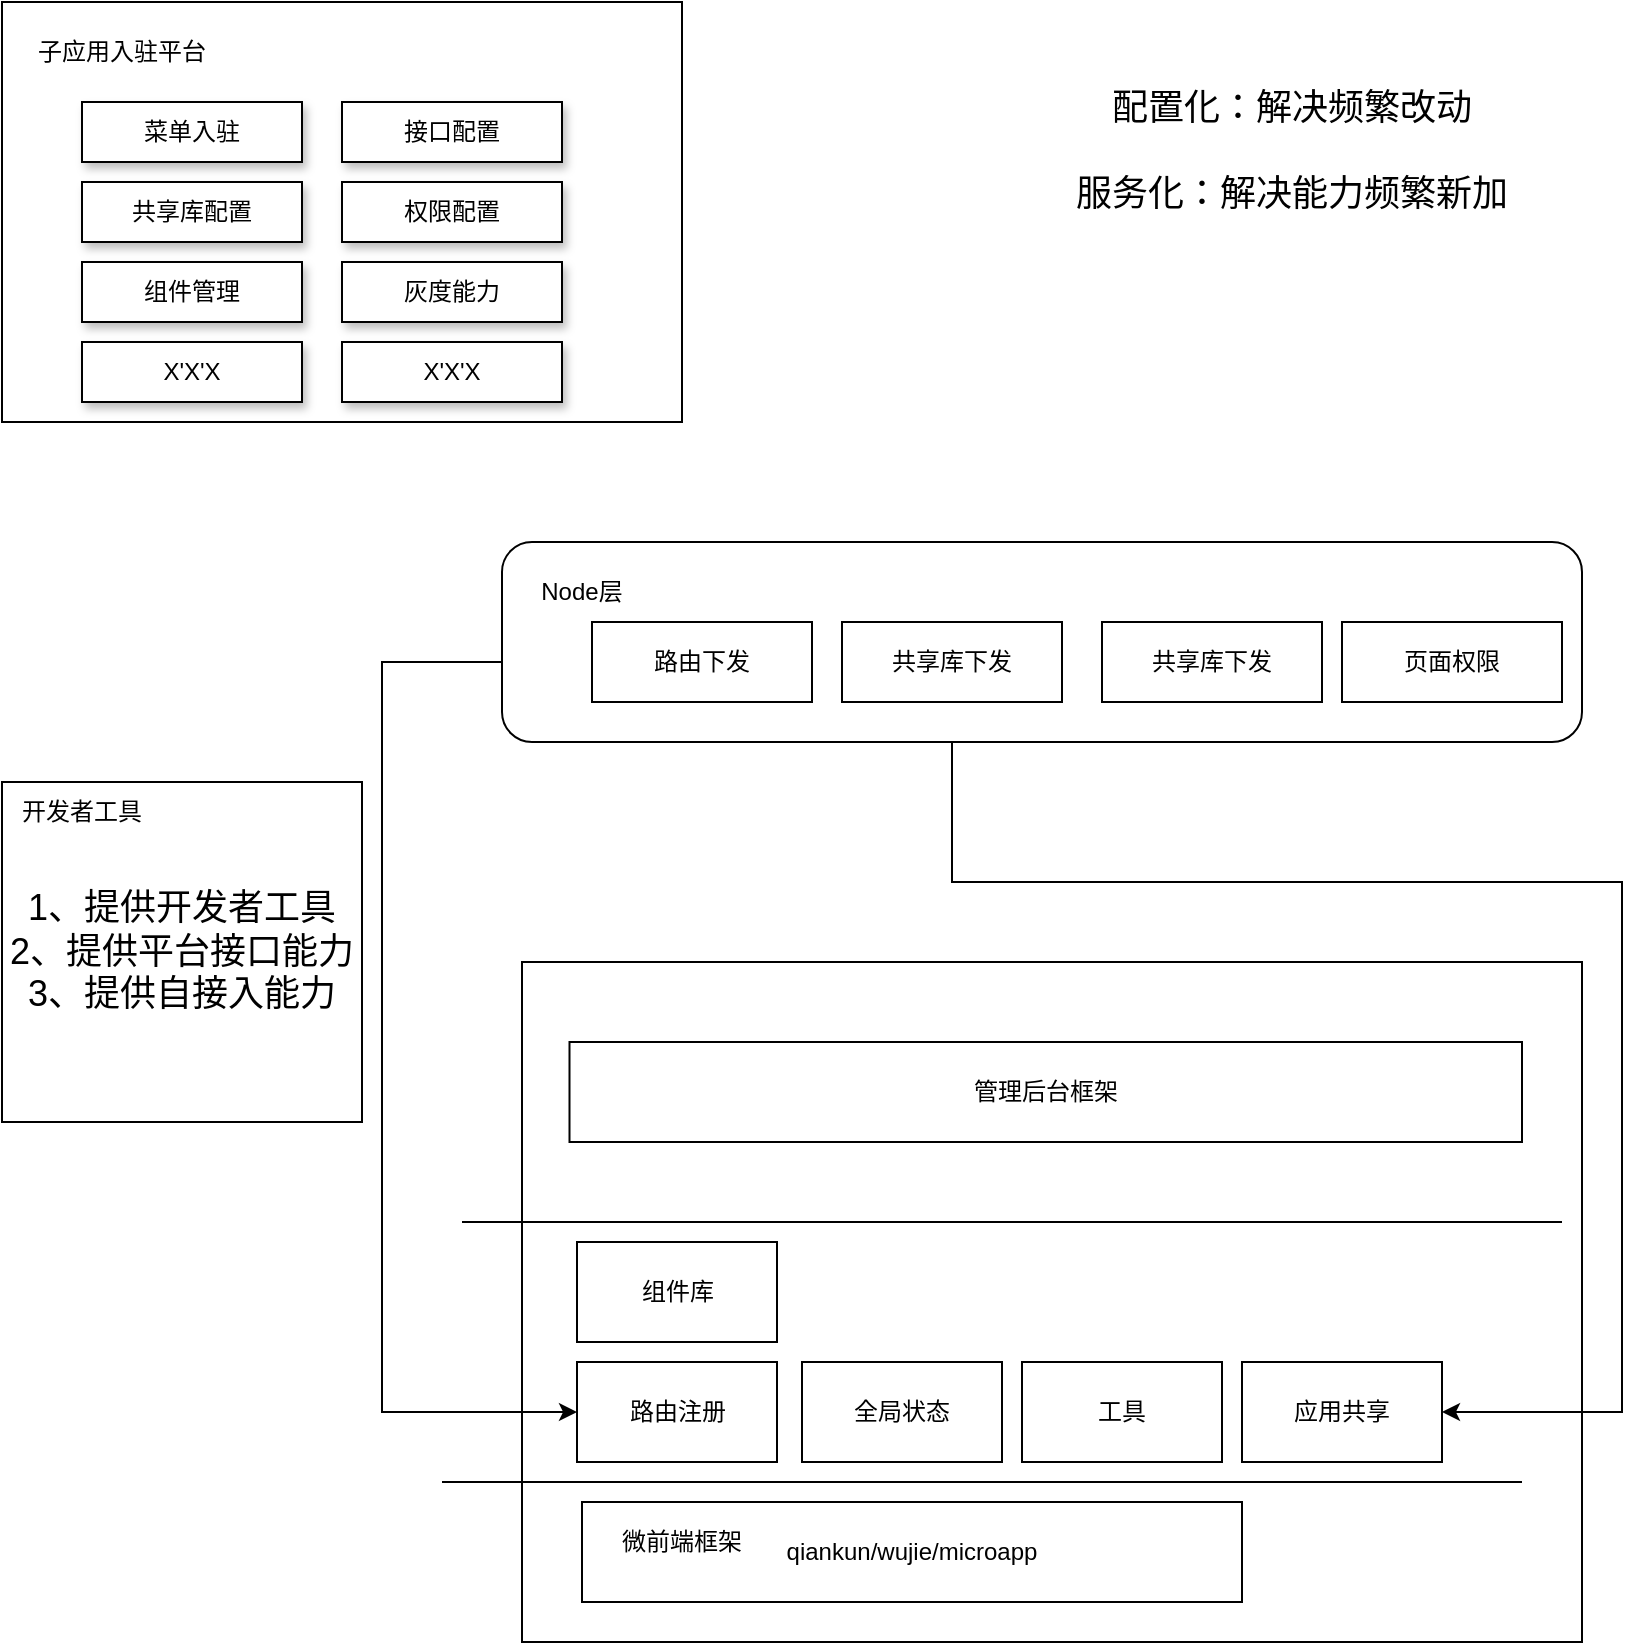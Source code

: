 <mxfile version="21.4.0" type="github">
  <diagram name="Page-1" id="jLxPyJIIa44E0ZXviJuH">
    <mxGraphModel dx="1085" dy="860" grid="1" gridSize="10" guides="1" tooltips="1" connect="1" arrows="1" fold="1" page="1" pageScale="1" pageWidth="850" pageHeight="1100" math="0" shadow="0">
      <root>
        <mxCell id="0" />
        <mxCell id="1" parent="0" />
        <mxCell id="EtNJBe7JSYYiw2uMPdvy-1" value="" style="rounded=0;whiteSpace=wrap;html=1;" vertex="1" parent="1">
          <mxGeometry x="280" y="500" width="530" height="340" as="geometry" />
        </mxCell>
        <mxCell id="EtNJBe7JSYYiw2uMPdvy-2" value="管理后台框架" style="rounded=0;whiteSpace=wrap;html=1;" vertex="1" parent="1">
          <mxGeometry x="303.75" y="540" width="476.25" height="50" as="geometry" />
        </mxCell>
        <mxCell id="EtNJBe7JSYYiw2uMPdvy-3" value="qiankun/wujie/microapp" style="rounded=0;whiteSpace=wrap;html=1;" vertex="1" parent="1">
          <mxGeometry x="310" y="770" width="330" height="50" as="geometry" />
        </mxCell>
        <mxCell id="EtNJBe7JSYYiw2uMPdvy-4" value="" style="endArrow=none;html=1;rounded=0;" edge="1" parent="1">
          <mxGeometry width="50" height="50" relative="1" as="geometry">
            <mxPoint x="240" y="760" as="sourcePoint" />
            <mxPoint x="780" y="760" as="targetPoint" />
          </mxGeometry>
        </mxCell>
        <mxCell id="EtNJBe7JSYYiw2uMPdvy-6" value="微前端框架" style="text;html=1;strokeColor=none;fillColor=none;align=center;verticalAlign=middle;whiteSpace=wrap;rounded=0;" vertex="1" parent="1">
          <mxGeometry x="320" y="780" width="80" height="20" as="geometry" />
        </mxCell>
        <mxCell id="EtNJBe7JSYYiw2uMPdvy-9" value="" style="endArrow=none;html=1;rounded=0;" edge="1" parent="1">
          <mxGeometry width="50" height="50" relative="1" as="geometry">
            <mxPoint x="250" y="630" as="sourcePoint" />
            <mxPoint x="800" y="630" as="targetPoint" />
          </mxGeometry>
        </mxCell>
        <mxCell id="EtNJBe7JSYYiw2uMPdvy-11" value="路由注册" style="rounded=0;whiteSpace=wrap;html=1;" vertex="1" parent="1">
          <mxGeometry x="307.5" y="700" width="100" height="50" as="geometry" />
        </mxCell>
        <mxCell id="EtNJBe7JSYYiw2uMPdvy-12" value="全局状态" style="rounded=0;whiteSpace=wrap;html=1;" vertex="1" parent="1">
          <mxGeometry x="420" y="700" width="100" height="50" as="geometry" />
        </mxCell>
        <mxCell id="EtNJBe7JSYYiw2uMPdvy-13" value="工具" style="rounded=0;whiteSpace=wrap;html=1;" vertex="1" parent="1">
          <mxGeometry x="530" y="700" width="100" height="50" as="geometry" />
        </mxCell>
        <mxCell id="EtNJBe7JSYYiw2uMPdvy-15" value="应用共享" style="rounded=0;whiteSpace=wrap;html=1;" vertex="1" parent="1">
          <mxGeometry x="640" y="700" width="100" height="50" as="geometry" />
        </mxCell>
        <mxCell id="EtNJBe7JSYYiw2uMPdvy-19" value="组件库" style="rounded=0;whiteSpace=wrap;html=1;" vertex="1" parent="1">
          <mxGeometry x="307.5" y="640" width="100" height="50" as="geometry" />
        </mxCell>
        <mxCell id="EtNJBe7JSYYiw2uMPdvy-31" style="edgeStyle=orthogonalEdgeStyle;rounded=0;orthogonalLoop=1;jettySize=auto;html=1;exitX=0;exitY=0.5;exitDx=0;exitDy=0;entryX=0;entryY=0.5;entryDx=0;entryDy=0;" edge="1" parent="1" source="EtNJBe7JSYYiw2uMPdvy-24" target="EtNJBe7JSYYiw2uMPdvy-11">
          <mxGeometry relative="1" as="geometry">
            <Array as="points">
              <mxPoint x="210" y="350" />
              <mxPoint x="210" y="725" />
            </Array>
          </mxGeometry>
        </mxCell>
        <mxCell id="EtNJBe7JSYYiw2uMPdvy-28" style="edgeStyle=orthogonalEdgeStyle;rounded=0;orthogonalLoop=1;jettySize=auto;html=1;exitX=0.5;exitY=1;exitDx=0;exitDy=0;entryX=1;entryY=0.5;entryDx=0;entryDy=0;" edge="1" parent="1" source="EtNJBe7JSYYiw2uMPdvy-25" target="EtNJBe7JSYYiw2uMPdvy-15">
          <mxGeometry relative="1" as="geometry">
            <Array as="points">
              <mxPoint x="495" y="460" />
              <mxPoint x="830" y="460" />
              <mxPoint x="830" y="725" />
            </Array>
          </mxGeometry>
        </mxCell>
        <mxCell id="EtNJBe7JSYYiw2uMPdvy-43" value="&lt;font style=&quot;font-size: 18px;&quot;&gt;1、提供开发者工具&lt;br&gt;2、提供平台接口能力&lt;br&gt;3、提供自接入能力&lt;/font&gt;" style="rounded=0;whiteSpace=wrap;html=1;" vertex="1" parent="1">
          <mxGeometry x="20" y="410" width="180" height="170" as="geometry" />
        </mxCell>
        <mxCell id="EtNJBe7JSYYiw2uMPdvy-44" value="开发者工具" style="text;html=1;strokeColor=none;fillColor=none;align=center;verticalAlign=middle;whiteSpace=wrap;rounded=0;" vertex="1" parent="1">
          <mxGeometry x="20" y="410" width="80" height="30" as="geometry" />
        </mxCell>
        <mxCell id="EtNJBe7JSYYiw2uMPdvy-45" value="" style="group" vertex="1" connectable="0" parent="1">
          <mxGeometry x="20" y="20" width="340" height="210" as="geometry" />
        </mxCell>
        <mxCell id="EtNJBe7JSYYiw2uMPdvy-32" value="" style="rounded=0;whiteSpace=wrap;html=1;" vertex="1" parent="EtNJBe7JSYYiw2uMPdvy-45">
          <mxGeometry width="340" height="210" as="geometry" />
        </mxCell>
        <mxCell id="EtNJBe7JSYYiw2uMPdvy-33" value="子应用入驻平台" style="text;html=1;strokeColor=none;fillColor=none;align=center;verticalAlign=middle;whiteSpace=wrap;rounded=0;shadow=1;" vertex="1" parent="EtNJBe7JSYYiw2uMPdvy-45">
          <mxGeometry x="10" y="10" width="100" height="30" as="geometry" />
        </mxCell>
        <mxCell id="EtNJBe7JSYYiw2uMPdvy-34" value="菜单入驻" style="rounded=0;whiteSpace=wrap;html=1;shadow=1;" vertex="1" parent="EtNJBe7JSYYiw2uMPdvy-45">
          <mxGeometry x="40" y="50" width="110" height="30" as="geometry" />
        </mxCell>
        <mxCell id="EtNJBe7JSYYiw2uMPdvy-36" value="接口配置" style="rounded=0;whiteSpace=wrap;html=1;shadow=1;" vertex="1" parent="EtNJBe7JSYYiw2uMPdvy-45">
          <mxGeometry x="170" y="50" width="110" height="30" as="geometry" />
        </mxCell>
        <mxCell id="EtNJBe7JSYYiw2uMPdvy-37" value="共享库配置" style="rounded=0;whiteSpace=wrap;html=1;shadow=1;" vertex="1" parent="EtNJBe7JSYYiw2uMPdvy-45">
          <mxGeometry x="40" y="90" width="110" height="30" as="geometry" />
        </mxCell>
        <mxCell id="EtNJBe7JSYYiw2uMPdvy-38" value="权限配置" style="rounded=0;whiteSpace=wrap;html=1;shadow=1;" vertex="1" parent="EtNJBe7JSYYiw2uMPdvy-45">
          <mxGeometry x="170" y="90" width="110" height="30" as="geometry" />
        </mxCell>
        <mxCell id="EtNJBe7JSYYiw2uMPdvy-39" value="组件管理" style="rounded=0;whiteSpace=wrap;html=1;shadow=1;" vertex="1" parent="EtNJBe7JSYYiw2uMPdvy-45">
          <mxGeometry x="40" y="130" width="110" height="30" as="geometry" />
        </mxCell>
        <mxCell id="EtNJBe7JSYYiw2uMPdvy-40" value="灰度能力" style="rounded=0;whiteSpace=wrap;html=1;shadow=1;" vertex="1" parent="EtNJBe7JSYYiw2uMPdvy-45">
          <mxGeometry x="170" y="130" width="110" height="30" as="geometry" />
        </mxCell>
        <mxCell id="EtNJBe7JSYYiw2uMPdvy-41" value="X&#39;X&#39;X" style="rounded=0;whiteSpace=wrap;html=1;shadow=1;" vertex="1" parent="EtNJBe7JSYYiw2uMPdvy-45">
          <mxGeometry x="40" y="170" width="110" height="30" as="geometry" />
        </mxCell>
        <mxCell id="EtNJBe7JSYYiw2uMPdvy-42" value="X&#39;X&#39;X" style="rounded=0;whiteSpace=wrap;html=1;shadow=1;" vertex="1" parent="EtNJBe7JSYYiw2uMPdvy-45">
          <mxGeometry x="170" y="170" width="110" height="30" as="geometry" />
        </mxCell>
        <mxCell id="EtNJBe7JSYYiw2uMPdvy-46" value="&lt;font style=&quot;font-size: 18px;&quot;&gt;配置化：解决频繁改动&lt;br&gt;&lt;br&gt;服务化：解决能力频繁新加&lt;br&gt;&lt;/font&gt;" style="text;html=1;strokeColor=none;fillColor=none;align=center;verticalAlign=middle;whiteSpace=wrap;rounded=0;" vertex="1" parent="1">
          <mxGeometry x="500" y="60" width="330" height="70" as="geometry" />
        </mxCell>
        <mxCell id="EtNJBe7JSYYiw2uMPdvy-47" value="" style="group" vertex="1" connectable="0" parent="1">
          <mxGeometry x="270" y="290" width="540" height="100" as="geometry" />
        </mxCell>
        <mxCell id="EtNJBe7JSYYiw2uMPdvy-21" value="" style="rounded=1;whiteSpace=wrap;html=1;" vertex="1" parent="EtNJBe7JSYYiw2uMPdvy-47">
          <mxGeometry width="540" height="100" as="geometry" />
        </mxCell>
        <mxCell id="EtNJBe7JSYYiw2uMPdvy-23" value="Node层" style="text;html=1;strokeColor=none;fillColor=none;align=center;verticalAlign=middle;whiteSpace=wrap;rounded=0;" vertex="1" parent="EtNJBe7JSYYiw2uMPdvy-47">
          <mxGeometry x="10" y="10" width="60" height="30" as="geometry" />
        </mxCell>
        <mxCell id="EtNJBe7JSYYiw2uMPdvy-24" value="路由下发" style="rounded=0;whiteSpace=wrap;html=1;" vertex="1" parent="EtNJBe7JSYYiw2uMPdvy-47">
          <mxGeometry x="45" y="40" width="110" height="40" as="geometry" />
        </mxCell>
        <mxCell id="EtNJBe7JSYYiw2uMPdvy-25" value="共享库下发" style="rounded=0;whiteSpace=wrap;html=1;" vertex="1" parent="EtNJBe7JSYYiw2uMPdvy-47">
          <mxGeometry x="170" y="40" width="110" height="40" as="geometry" />
        </mxCell>
        <mxCell id="EtNJBe7JSYYiw2uMPdvy-26" value="共享库下发" style="rounded=0;whiteSpace=wrap;html=1;" vertex="1" parent="EtNJBe7JSYYiw2uMPdvy-47">
          <mxGeometry x="300" y="40" width="110" height="40" as="geometry" />
        </mxCell>
        <mxCell id="EtNJBe7JSYYiw2uMPdvy-27" value="页面权限" style="rounded=0;whiteSpace=wrap;html=1;" vertex="1" parent="EtNJBe7JSYYiw2uMPdvy-47">
          <mxGeometry x="420" y="40" width="110" height="40" as="geometry" />
        </mxCell>
      </root>
    </mxGraphModel>
  </diagram>
</mxfile>
